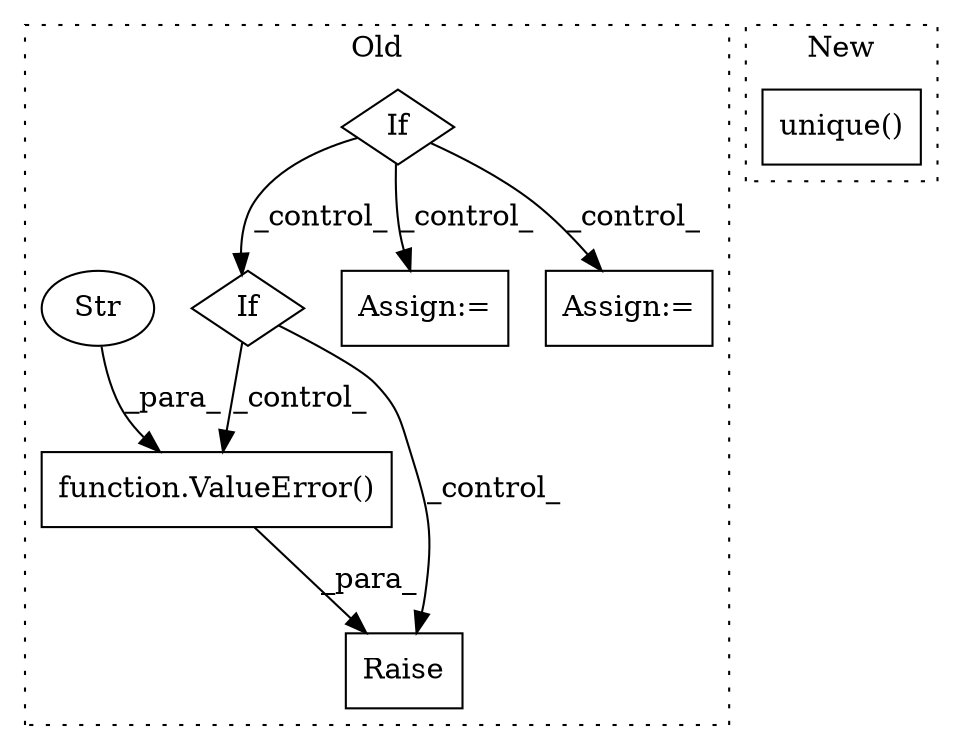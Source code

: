 digraph G {
subgraph cluster0 {
1 [label="function.ValueError()" a="75" s="24058,24124" l="11,1" shape="box"];
3 [label="If" a="96" s="23863" l="3" shape="diamond"];
4 [label="Str" a="66" s="24069" l="55" shape="ellipse"];
5 [label="Raise" a="91" s="24052" l="6" shape="box"];
6 [label="If" a="96" s="23965" l="0" shape="diamond"];
7 [label="Assign:=" a="68" s="23938" l="3" shape="box"];
8 [label="Assign:=" a="68" s="23914" l="3" shape="box"];
label = "Old";
style="dotted";
}
subgraph cluster1 {
2 [label="unique()" a="75" s="24661" l="17" shape="box"];
label = "New";
style="dotted";
}
1 -> 5 [label="_para_"];
3 -> 8 [label="_control_"];
3 -> 6 [label="_control_"];
3 -> 7 [label="_control_"];
4 -> 1 [label="_para_"];
6 -> 1 [label="_control_"];
6 -> 5 [label="_control_"];
}